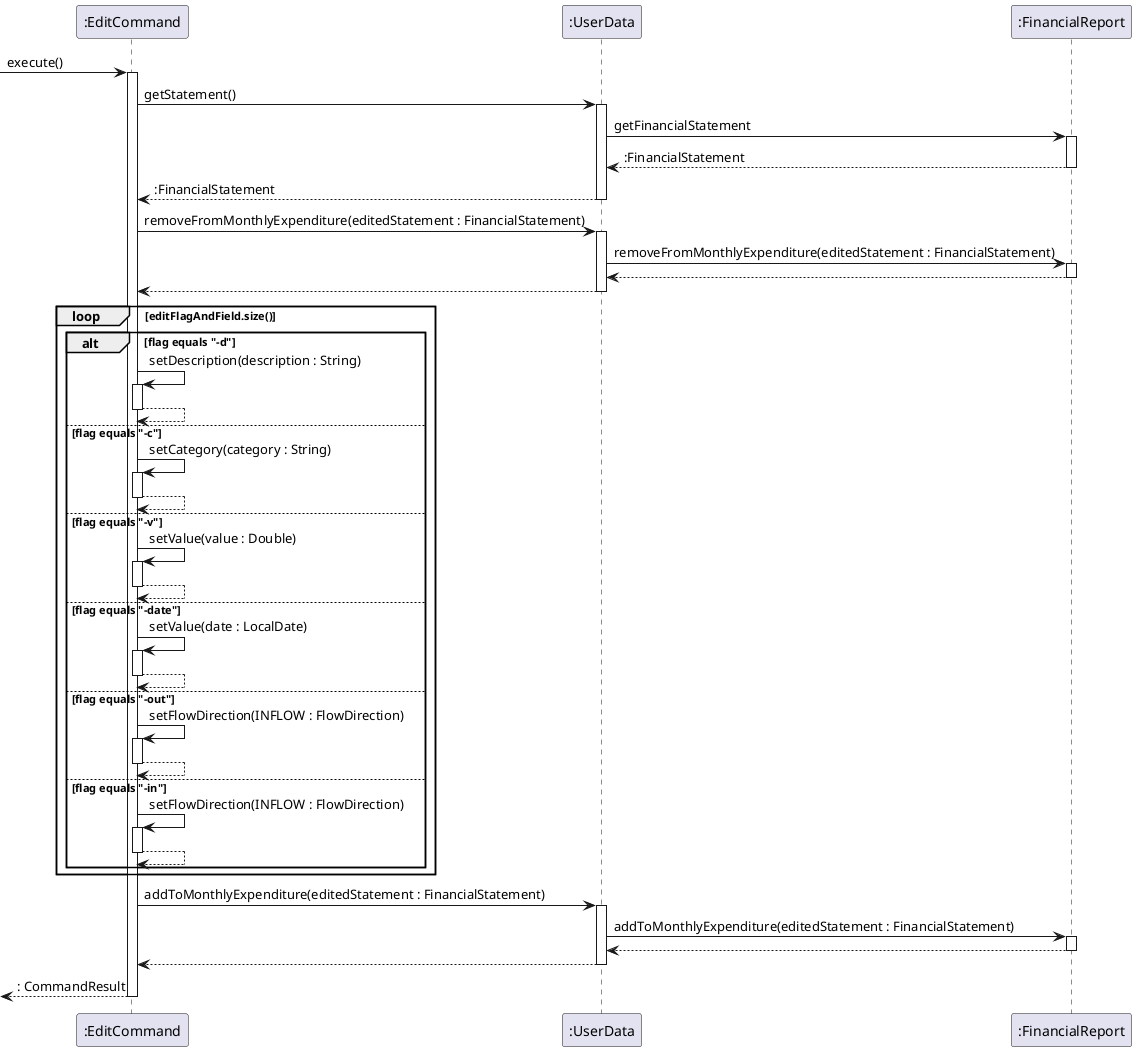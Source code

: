 @startuml
participant ":EditCommand" as EditCommand
participant ":UserData" as UserData
participant ":FinancialReport" as FinancialReport
'participant ":ViewResult" as ViewResult

[-> EditCommand : execute()
activate EditCommand

EditCommand -> UserData : getStatement()
activate UserData

UserData -> FinancialReport : getFinancialStatement
activate FinancialReport
FinancialReport --> UserData: :FinancialStatement
deactivate FinancialReport

UserData --> EditCommand : :FinancialStatement
deactivate UserData

EditCommand -> UserData : removeFromMonthlyExpenditure(editedStatement : FinancialStatement)
activate UserData

UserData -> FinancialReport: removeFromMonthlyExpenditure(editedStatement : FinancialStatement)
activate FinancialReport
FinancialReport --> UserData
deactivate FinancialReport

UserData --> EditCommand
deactivate UserData

loop editFlagAndField.size()
    alt flag equals "-d"
    EditCommand -> EditCommand : setDescription(description : String)
    activate EditCommand
    EditCommand --> EditCommand
    deactivate EditCommand

    else flag equals "-c"
    EditCommand -> EditCommand : setCategory(category : String)
    activate EditCommand
    EditCommand --> EditCommand
    deactivate EditCommand

    else flag equals "-v"
    EditCommand -> EditCommand : setValue(value : Double)
    activate EditCommand
    EditCommand --> EditCommand
    deactivate EditCommand

    else flag equals "-date"
    EditCommand -> EditCommand : setValue(date : LocalDate)
    activate EditCommand
    EditCommand --> EditCommand
    deactivate EditCommand

    else flag equals "-out"
    EditCommand -> EditCommand : setFlowDirection(INFLOW : FlowDirection)
    activate EditCommand
    EditCommand --> EditCommand
    deactivate EditCommand

    else flag equals "-in"
    EditCommand -> EditCommand : setFlowDirection(INFLOW : FlowDirection)
    activate EditCommand
    EditCommand --> EditCommand
    deactivate EditCommand
    end
end

EditCommand -> UserData : addToMonthlyExpenditure(editedStatement : FinancialStatement)
activate UserData

UserData -> FinancialReport: addToMonthlyExpenditure(editedStatement : FinancialStatement)
activate FinancialReport
FinancialReport --> UserData
deactivate FinancialReport
UserData --> EditCommand
deactivate UserData

[<--EditCommand : : CommandResult
deactivate EditCommand


@enduml